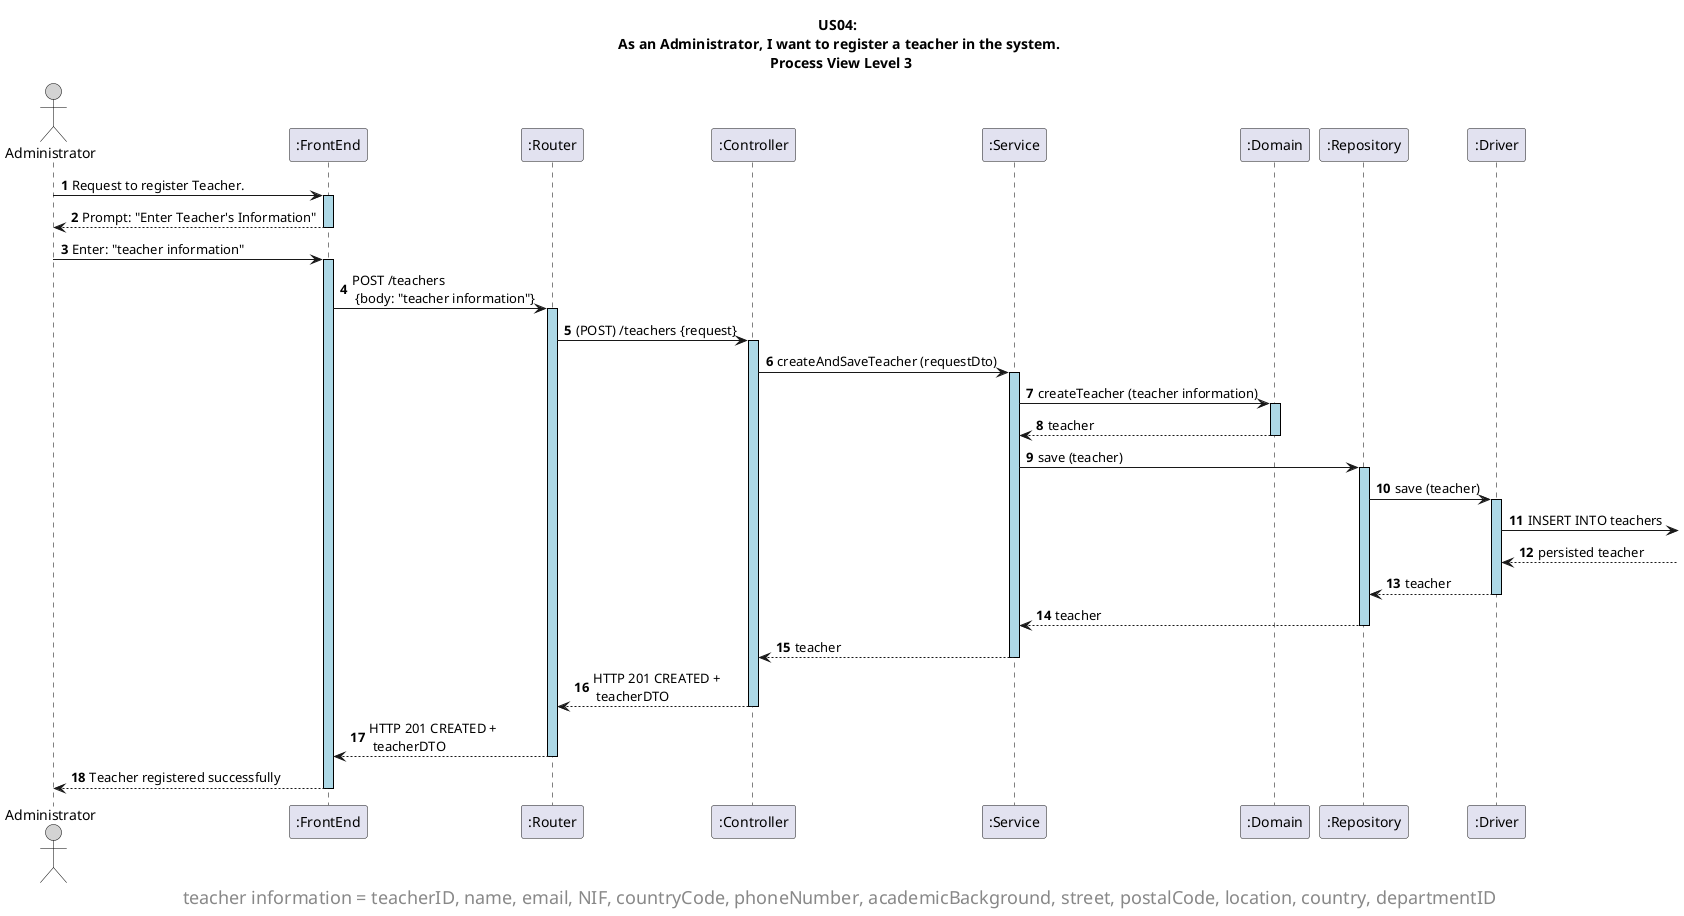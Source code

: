 @startuml

title US04: \n As an Administrator, I want to register a teacher in the system. \n Process View Level 3
autonumber

skinparam sequence {
    LifelineBorderColor black
    LifelineBackgroundColor LightBlue
    ActorBorderColor black
    ActorBackgroundColor LightGray
    GroupBorderColor #cccccc
    GroupBackgroundColor #f2f2f2
}

actor Administrator
participant ":FrontEnd" as FE
participant ":Router" as RT
participant ":Controller" as CT
participant ":Service" as SE
participant ":Domain" as DM
participant ":Repository" as RE
participant ":Driver" as DR

Administrator -> FE ++: Request to register Teacher.
FE --> Administrator --: Prompt: "Enter Teacher's Information"
Administrator -> FE ++: Enter: "teacher information"

FE -> RT ++: POST /teachers \n {body: "teacher information"}
RT -> CT ++: (POST) /teachers {request}

CT -> SE ++: createAndSaveTeacher (requestDto)
SE -> DM ++: createTeacher (teacher information)
DM --> SE --: teacher

SE -> RE ++: save (teacher)
RE -> DR ++: save (teacher)

DR -> : INSERT INTO teachers
DR <--: persisted teacher

DR --> RE --: teacher
RE --> SE --: teacher
SE --> CT --: teacher

CT --> RT --: HTTP 201 CREATED + \n teacherDTO
RT --> FE --: HTTP 201 CREATED + \n teacherDTO

FE --> Administrator --: Teacher registered successfully

footer <size:18>teacher information = teacherID, name, email, NIF, countryCode, phoneNumber, academicBackground, street, postalCode, location, country, departmentID</size>

@enduml
